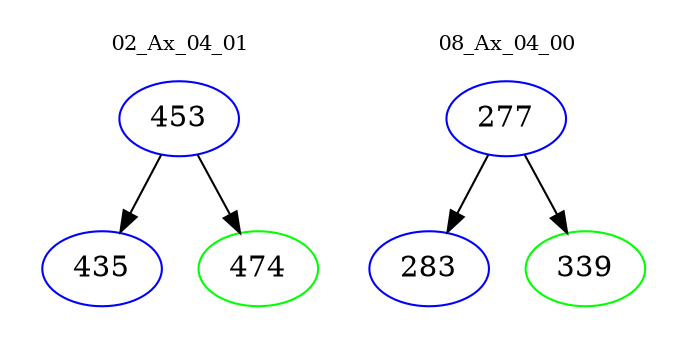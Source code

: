digraph{
subgraph cluster_0 {
color = white
label = "02_Ax_04_01";
fontsize=10;
T0_453 [label="453", color="blue"]
T0_453 -> T0_435 [color="black"]
T0_435 [label="435", color="blue"]
T0_453 -> T0_474 [color="black"]
T0_474 [label="474", color="green"]
}
subgraph cluster_1 {
color = white
label = "08_Ax_04_00";
fontsize=10;
T1_277 [label="277", color="blue"]
T1_277 -> T1_283 [color="black"]
T1_283 [label="283", color="blue"]
T1_277 -> T1_339 [color="black"]
T1_339 [label="339", color="green"]
}
}
